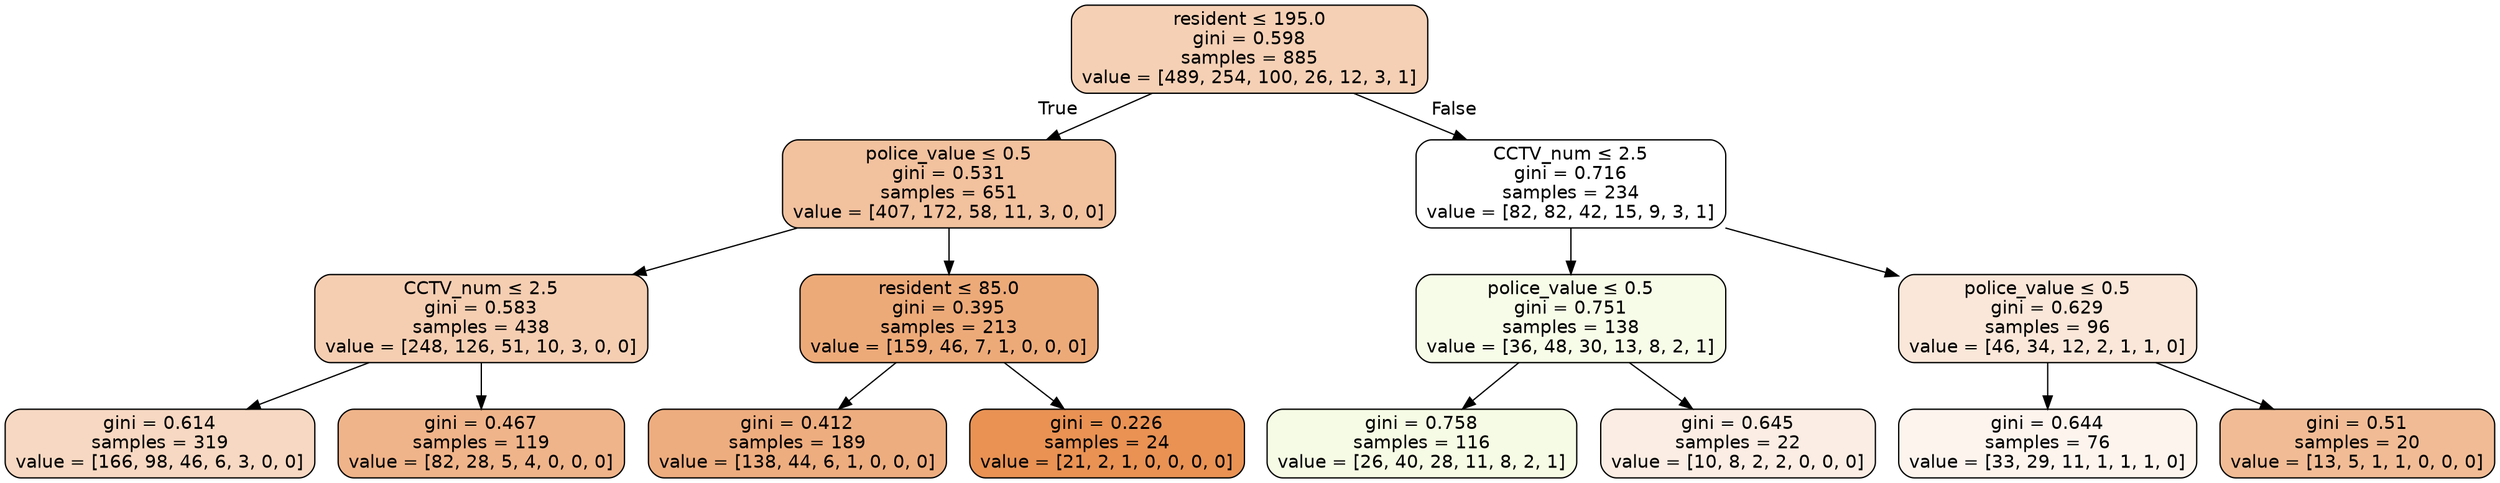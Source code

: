 digraph Tree {
node [shape=box, style="filled, rounded", color="black", fontname=helvetica] ;
edge [fontname=helvetica] ;
0 [label=<resident &le; 195.0<br/>gini = 0.598<br/>samples = 885<br/>value = [489, 254, 100, 26, 12, 3, 1]>, fillcolor="#f5d0b5"] ;
1 [label=<police_value &le; 0.5<br/>gini = 0.531<br/>samples = 651<br/>value = [407, 172, 58, 11, 3, 0, 0]>, fillcolor="#f2c19e"] ;
0 -> 1 [labeldistance=2.5, labelangle=45, headlabel="True"] ;
2 [label=<CCTV_num &le; 2.5<br/>gini = 0.583<br/>samples = 438<br/>value = [248, 126, 51, 10, 3, 0, 0]>, fillcolor="#f5ceb2"] ;
1 -> 2 ;
3 [label=<gini = 0.614<br/>samples = 319<br/>value = [166, 98, 46, 6, 3, 0, 0]>, fillcolor="#f7d8c2"] ;
2 -> 3 ;
4 [label=<gini = 0.467<br/>samples = 119<br/>value = [82, 28, 5, 4, 0, 0, 0]>, fillcolor="#f0b48a"] ;
2 -> 4 ;
5 [label=<resident &le; 85.0<br/>gini = 0.395<br/>samples = 213<br/>value = [159, 46, 7, 1, 0, 0, 0]>, fillcolor="#edaa79"] ;
1 -> 5 ;
6 [label=<gini = 0.412<br/>samples = 189<br/>value = [138, 44, 6, 1, 0, 0, 0]>, fillcolor="#eead7f"] ;
5 -> 6 ;
7 [label=<gini = 0.226<br/>samples = 24<br/>value = [21, 2, 1, 0, 0, 0, 0]>, fillcolor="#e99254"] ;
5 -> 7 ;
8 [label=<CCTV_num &le; 2.5<br/>gini = 0.716<br/>samples = 234<br/>value = [82, 82, 42, 15, 9, 3, 1]>, fillcolor="#ffffff"] ;
0 -> 8 [labeldistance=2.5, labelangle=-45, headlabel="False"] ;
9 [label=<police_value &le; 0.5<br/>gini = 0.751<br/>samples = 138<br/>value = [36, 48, 30, 13, 8, 2, 1]>, fillcolor="#f7fce8"] ;
8 -> 9 ;
10 [label=<gini = 0.758<br/>samples = 116<br/>value = [26, 40, 28, 11, 8, 2, 1]>, fillcolor="#f5fbe4"] ;
9 -> 10 ;
11 [label=<gini = 0.645<br/>samples = 22<br/>value = [10, 8, 2, 2, 0, 0, 0]>, fillcolor="#fbede3"] ;
9 -> 11 ;
12 [label=<police_value &le; 0.5<br/>gini = 0.629<br/>samples = 96<br/>value = [46, 34, 12, 2, 1, 1, 0]>, fillcolor="#fae7d9"] ;
8 -> 12 ;
13 [label=<gini = 0.644<br/>samples = 76<br/>value = [33, 29, 11, 1, 1, 1, 0]>, fillcolor="#fdf4ee"] ;
12 -> 13 ;
14 [label=<gini = 0.51<br/>samples = 20<br/>value = [13, 5, 1, 1, 0, 0, 0]>, fillcolor="#f1bc95"] ;
12 -> 14 ;
}